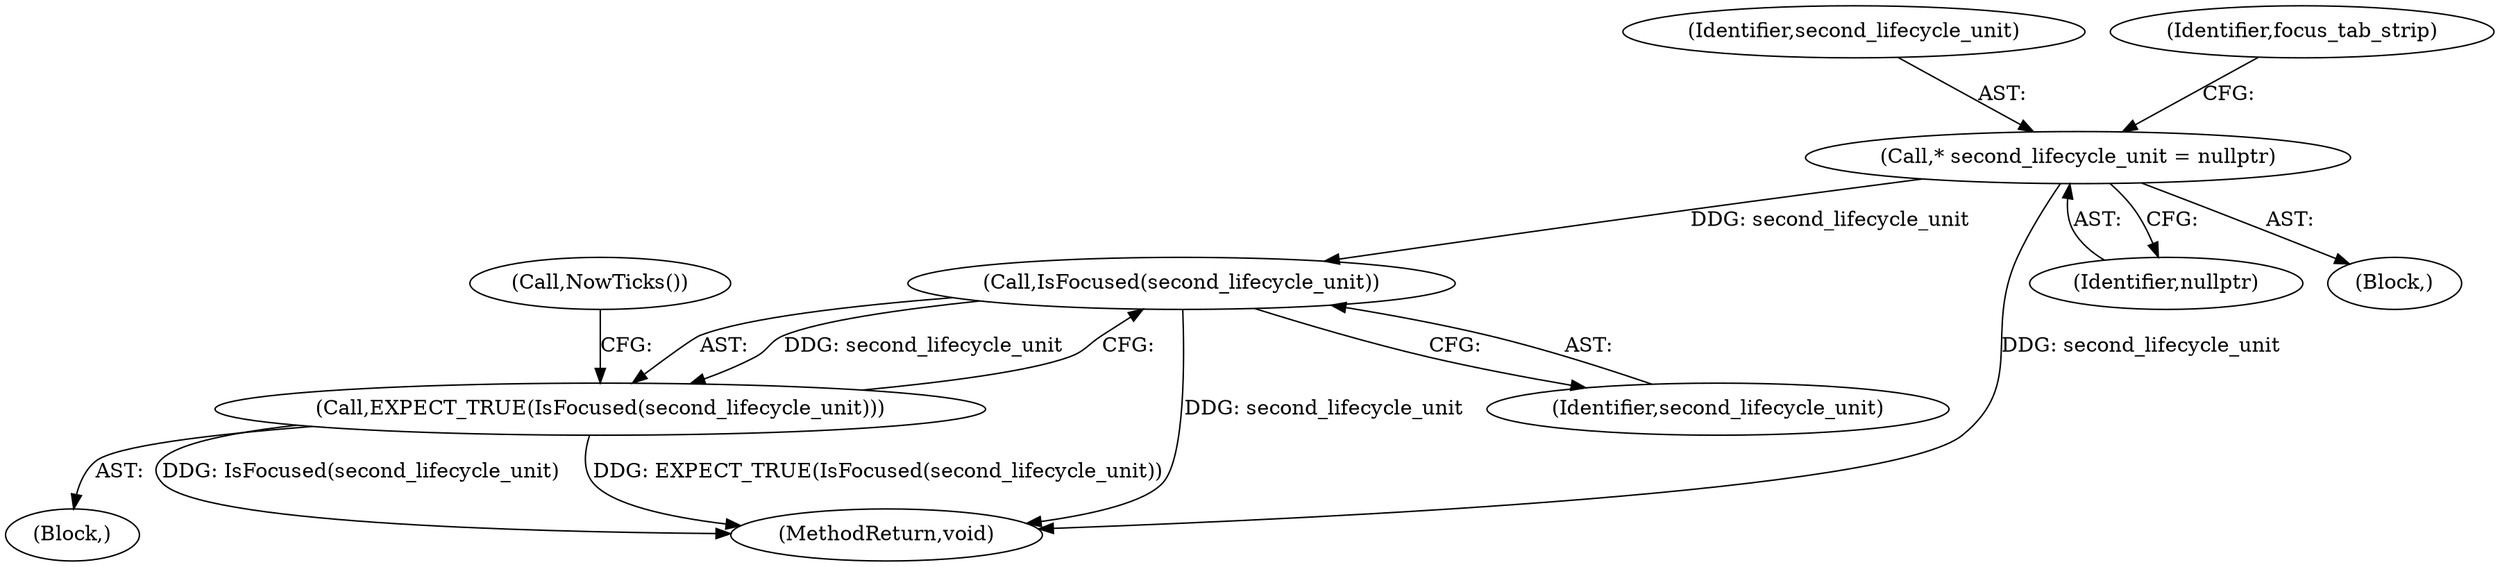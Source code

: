 digraph "0_Chrome_7394cf6f43d7a86630d3eb1c728fd63c621b5530_11@pointer" {
"1000142" [label="(Call,IsFocused(second_lifecycle_unit))"];
"1000108" [label="(Call,* second_lifecycle_unit = nullptr)"];
"1000141" [label="(Call,EXPECT_TRUE(IsFocused(second_lifecycle_unit)))"];
"1000153" [label="(Call,NowTicks())"];
"1000141" [label="(Call,EXPECT_TRUE(IsFocused(second_lifecycle_unit)))"];
"1000109" [label="(Identifier,second_lifecycle_unit)"];
"1000110" [label="(Identifier,nullptr)"];
"1000112" [label="(Identifier,focus_tab_strip)"];
"1000137" [label="(Block,)"];
"1000142" [label="(Call,IsFocused(second_lifecycle_unit))"];
"1000102" [label="(Block,)"];
"1000177" [label="(MethodReturn,void)"];
"1000108" [label="(Call,* second_lifecycle_unit = nullptr)"];
"1000143" [label="(Identifier,second_lifecycle_unit)"];
"1000142" -> "1000141"  [label="AST: "];
"1000142" -> "1000143"  [label="CFG: "];
"1000143" -> "1000142"  [label="AST: "];
"1000141" -> "1000142"  [label="CFG: "];
"1000142" -> "1000177"  [label="DDG: second_lifecycle_unit"];
"1000142" -> "1000141"  [label="DDG: second_lifecycle_unit"];
"1000108" -> "1000142"  [label="DDG: second_lifecycle_unit"];
"1000108" -> "1000102"  [label="AST: "];
"1000108" -> "1000110"  [label="CFG: "];
"1000109" -> "1000108"  [label="AST: "];
"1000110" -> "1000108"  [label="AST: "];
"1000112" -> "1000108"  [label="CFG: "];
"1000108" -> "1000177"  [label="DDG: second_lifecycle_unit"];
"1000141" -> "1000137"  [label="AST: "];
"1000153" -> "1000141"  [label="CFG: "];
"1000141" -> "1000177"  [label="DDG: IsFocused(second_lifecycle_unit)"];
"1000141" -> "1000177"  [label="DDG: EXPECT_TRUE(IsFocused(second_lifecycle_unit))"];
}
